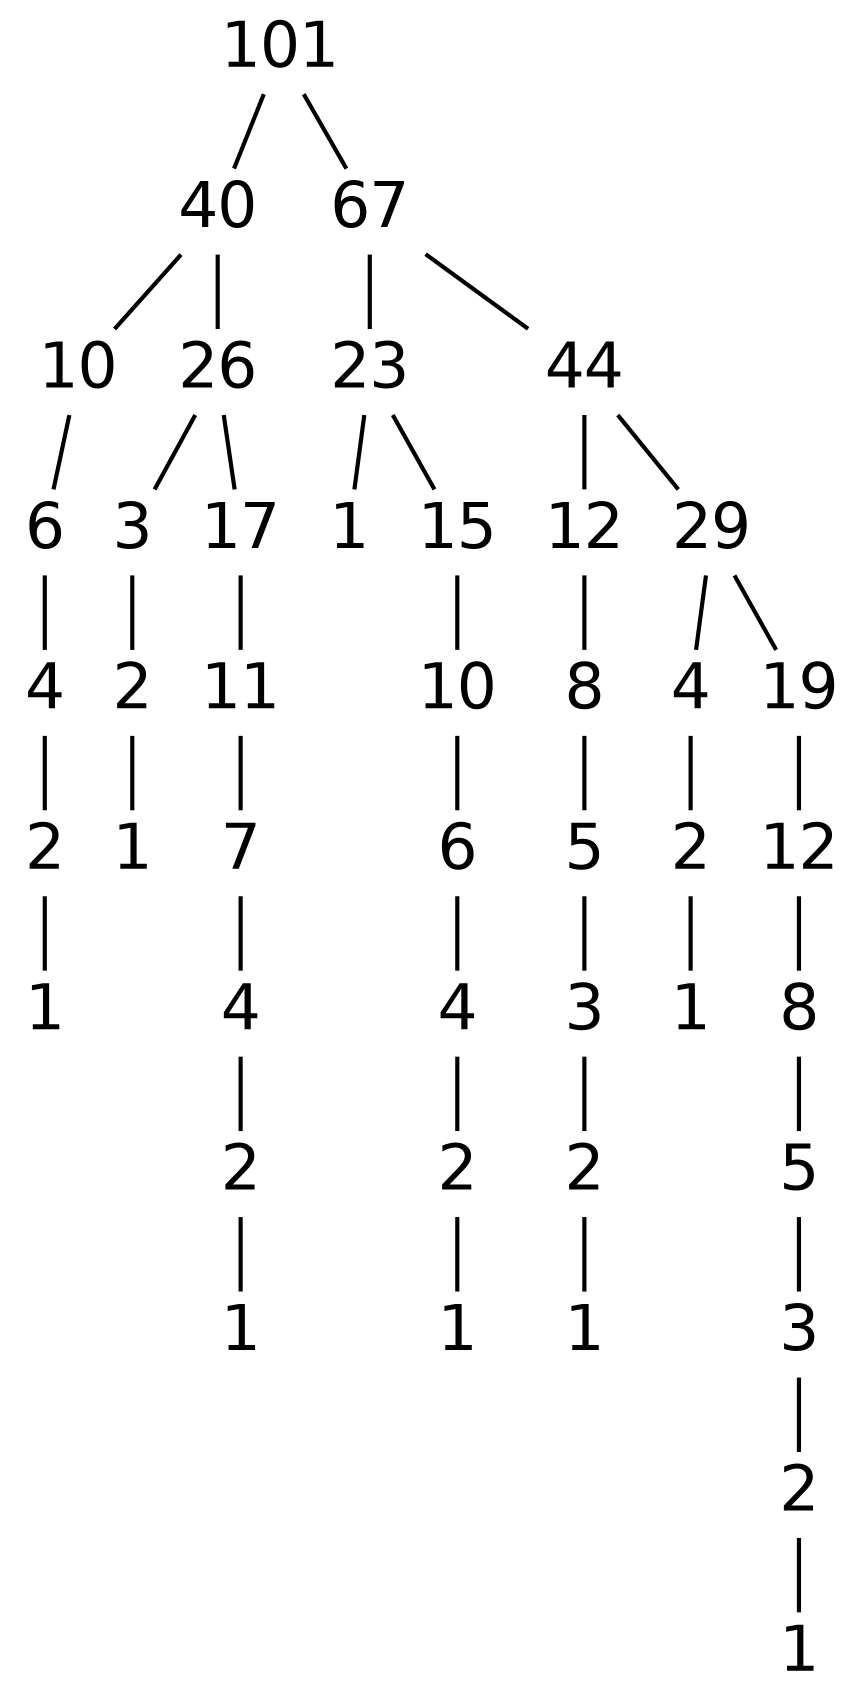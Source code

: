 digraph graph_name {
 graph[nodesep = 0.1];
 edge[dir=none, style=bold];
 node[ fontname = "Helvetica", shape = plaintext, width = 0.25, height = 0.25, fontsize=30];
fz[label="101" ];
fz->ga
ga[label="40" ];
ga->gb
gb[label="10" ];
gb->gc
gc[label="6" ];
gc->gd
gd[label="4" ];
gd->ge
ge[label="2" ];
ge->gf
gf[label="1" ];
ga->gg
gg[label="26" ];
gg->gh
gh[label="3" ];
gh->gi
gi[label="2" ];
gi->gj
gj[label="1" ];
gg->gk
gk[label="17" ];
gk->gl
gl[label="11" ];
gl->gm
gm[label="7" ];
gm->gn
gn[label="4" ];
gn->go
go[label="2" ];
go->gp
gp[label="1" ];
fz->gq
gq[label="67" ];
gq->gr
gr[label="23" ];
gr->gs
gs[label="1" ];
gr->gt
gt[label="15" ];
gt->gu
gu[label="10" ];
gu->gv
gv[label="6" ];
gv->gw
gw[label="4" ];
gw->gx
gx[label="2" ];
gx->gy
gy[label="1" ];
gq->gz
gz[label="44" ];
gz->ha
ha[label="12" ];
ha->hb
hb[label="8" ];
hb->hc
hc[label="5" ];
hc->hd
hd[label="3" ];
hd->he
he[label="2" ];
he->hf
hf[label="1" ];
gz->hg
hg[label="29" ];
hg->hh
hh[label="4" ];
hh->hi
hi[label="2" ];
hi->hj
hj[label="1" ];
hg->hk
hk[label="19" ];
hk->hl
hl[label="12" ];
hl->hm
hm[label="8" ];
hm->hn
hn[label="5" ];
hn->ho
ho[label="3" ];
ho->hp
hp[label="2" ];
hp->hq
hq[label="1" ];
}
